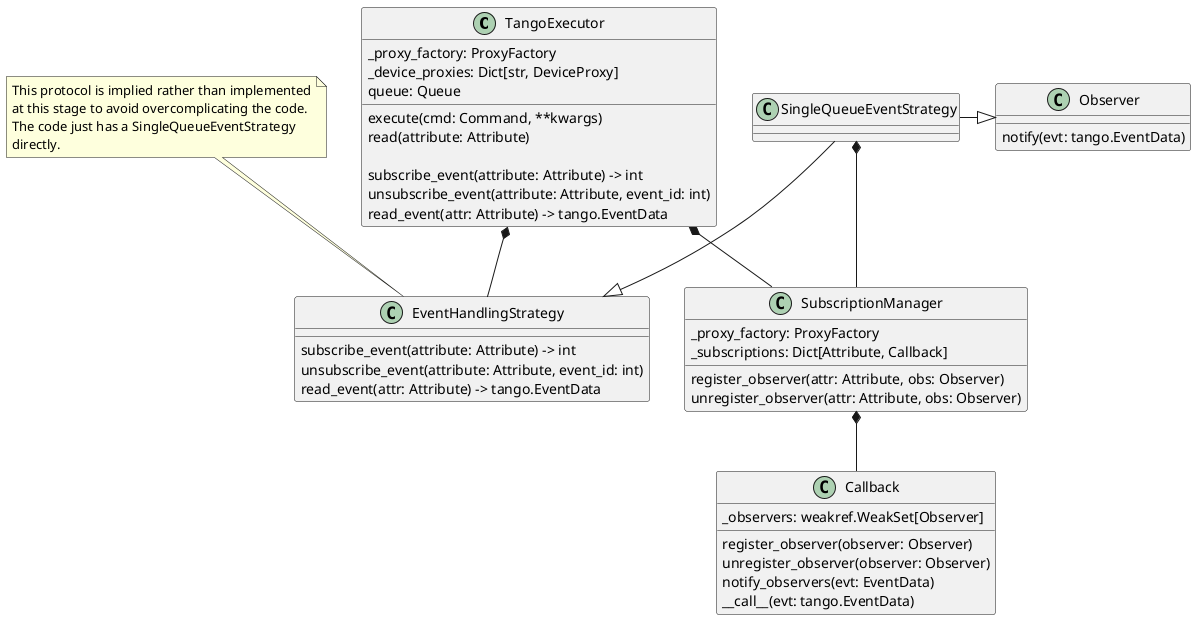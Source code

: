 @startuml
'https://plantuml.com/class-diagram

class TangoExecutor {
_proxy_factory: ProxyFactory
_device_proxies: Dict[str, DeviceProxy]
queue: Queue
execute(cmd: Command, **kwargs)
read(attribute: Attribute)

subscribe_event(attribute: Attribute) -> int
unsubscribe_event(attribute: Attribute, event_id: int)
read_event(attr: Attribute) -> tango.EventData
}

class EventHandlingStrategy {
subscribe_event(attribute: Attribute) -> int
unsubscribe_event(attribute: Attribute, event_id: int)
read_event(attr: Attribute) -> tango.EventData
}
note top of EventHandlingStrategy
This protocol is implied rather than implemented
at this stage to avoid overcomplicating the code.
The code just has a SingleQueueEventStrategy
directly.
end note

class SingleQueueEventStrategy {
}
SingleQueueEventStrategy -|> EventHandlingStrategy
SingleQueueEventStrategy -|> Observer
SingleQueueEventStrategy *-- SubscriptionManager

class Observer {
notify(evt: tango.EventData)
}

class SubscriptionManager {
_proxy_factory: ProxyFactory
_subscriptions: Dict[Attribute, Callback]
register_observer(attr: Attribute, obs: Observer)
unregister_observer(attr: Attribute, obs: Observer)
}


class Callback {
_observers: weakref.WeakSet[Observer]
register_observer(observer: Observer)
unregister_observer(observer: Observer)
notify_observers(evt: EventData)
__call__(evt: tango.EventData)
}

TangoExecutor *-- EventHandlingStrategy
TangoExecutor *-- SubscriptionManager
SubscriptionManager *-- Callback

@enduml
